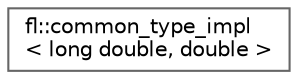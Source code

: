 digraph "Graphical Class Hierarchy"
{
 // INTERACTIVE_SVG=YES
 // LATEX_PDF_SIZE
  bgcolor="transparent";
  edge [fontname=Helvetica,fontsize=10,labelfontname=Helvetica,labelfontsize=10];
  node [fontname=Helvetica,fontsize=10,shape=box,height=0.2,width=0.4];
  rankdir="LR";
  Node0 [id="Node000000",label="fl::common_type_impl\l\< long double, double \>",height=0.2,width=0.4,color="grey40", fillcolor="white", style="filled",URL="$d4/d36/namespacefl.html#d4/dba/structfl_1_1common__type__impl_3_01long_01double_00_01double_01_4",tooltip=" "];
}
